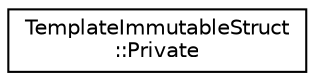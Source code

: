 digraph "类继承关系图"
{
 // INTERACTIVE_SVG=YES
 // LATEX_PDF_SIZE
  edge [fontname="Helvetica",fontsize="10",labelfontname="Helvetica",labelfontsize="10"];
  node [fontname="Helvetica",fontsize="10",shape=record];
  rankdir="LR";
  Node0 [label="TemplateImmutableStruct\l::Private",height=0.2,width=0.4,color="black", fillcolor="white", style="filled",URL="$d9/d98/class_template_immutable_struct_1_1_private.html",tooltip="Private data of a template struct object"];
}
